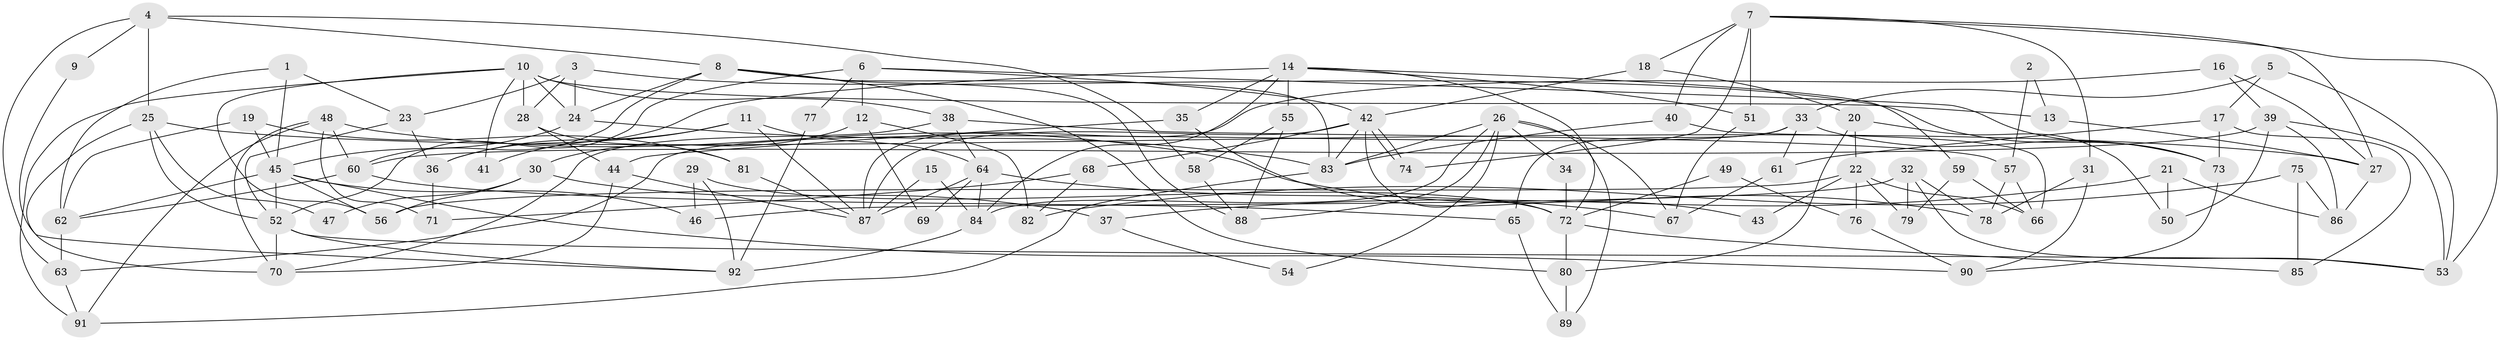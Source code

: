 // Generated by graph-tools (version 1.1) at 2025/35/03/09/25 02:35:57]
// undirected, 92 vertices, 184 edges
graph export_dot {
graph [start="1"]
  node [color=gray90,style=filled];
  1;
  2;
  3;
  4;
  5;
  6;
  7;
  8;
  9;
  10;
  11;
  12;
  13;
  14;
  15;
  16;
  17;
  18;
  19;
  20;
  21;
  22;
  23;
  24;
  25;
  26;
  27;
  28;
  29;
  30;
  31;
  32;
  33;
  34;
  35;
  36;
  37;
  38;
  39;
  40;
  41;
  42;
  43;
  44;
  45;
  46;
  47;
  48;
  49;
  50;
  51;
  52;
  53;
  54;
  55;
  56;
  57;
  58;
  59;
  60;
  61;
  62;
  63;
  64;
  65;
  66;
  67;
  68;
  69;
  70;
  71;
  72;
  73;
  74;
  75;
  76;
  77;
  78;
  79;
  80;
  81;
  82;
  83;
  84;
  85;
  86;
  87;
  88;
  89;
  90;
  91;
  92;
  1 -- 62;
  1 -- 45;
  1 -- 23;
  2 -- 13;
  2 -- 57;
  3 -- 73;
  3 -- 23;
  3 -- 24;
  3 -- 28;
  4 -- 8;
  4 -- 63;
  4 -- 9;
  4 -- 25;
  4 -- 58;
  5 -- 53;
  5 -- 33;
  5 -- 17;
  6 -- 42;
  6 -- 52;
  6 -- 12;
  6 -- 73;
  6 -- 77;
  7 -- 53;
  7 -- 51;
  7 -- 18;
  7 -- 27;
  7 -- 31;
  7 -- 40;
  7 -- 74;
  8 -- 24;
  8 -- 88;
  8 -- 60;
  8 -- 80;
  8 -- 83;
  9 -- 92;
  10 -- 24;
  10 -- 28;
  10 -- 13;
  10 -- 38;
  10 -- 41;
  10 -- 56;
  10 -- 91;
  11 -- 87;
  11 -- 64;
  11 -- 36;
  11 -- 41;
  12 -- 82;
  12 -- 30;
  12 -- 69;
  13 -- 27;
  14 -- 36;
  14 -- 84;
  14 -- 35;
  14 -- 51;
  14 -- 55;
  14 -- 59;
  14 -- 72;
  15 -- 84;
  15 -- 87;
  16 -- 87;
  16 -- 27;
  16 -- 39;
  17 -- 73;
  17 -- 61;
  17 -- 85;
  18 -- 42;
  18 -- 20;
  19 -- 45;
  19 -- 62;
  19 -- 81;
  20 -- 80;
  20 -- 22;
  20 -- 50;
  21 -- 86;
  21 -- 50;
  21 -- 37;
  22 -- 56;
  22 -- 43;
  22 -- 66;
  22 -- 76;
  22 -- 79;
  23 -- 52;
  23 -- 36;
  24 -- 83;
  24 -- 45;
  25 -- 70;
  25 -- 27;
  25 -- 47;
  25 -- 52;
  26 -- 89;
  26 -- 83;
  26 -- 34;
  26 -- 54;
  26 -- 67;
  26 -- 84;
  26 -- 88;
  27 -- 86;
  28 -- 44;
  28 -- 81;
  29 -- 46;
  29 -- 72;
  29 -- 92;
  30 -- 56;
  30 -- 37;
  30 -- 47;
  31 -- 90;
  31 -- 78;
  32 -- 78;
  32 -- 79;
  32 -- 46;
  32 -- 53;
  33 -- 61;
  33 -- 63;
  33 -- 65;
  33 -- 73;
  34 -- 72;
  35 -- 44;
  35 -- 43;
  36 -- 71;
  37 -- 54;
  38 -- 64;
  38 -- 57;
  38 -- 70;
  39 -- 60;
  39 -- 50;
  39 -- 53;
  39 -- 86;
  40 -- 83;
  40 -- 66;
  42 -- 74;
  42 -- 74;
  42 -- 83;
  42 -- 68;
  42 -- 72;
  42 -- 87;
  44 -- 87;
  44 -- 70;
  45 -- 52;
  45 -- 46;
  45 -- 56;
  45 -- 62;
  45 -- 90;
  48 -- 78;
  48 -- 70;
  48 -- 60;
  48 -- 71;
  48 -- 91;
  49 -- 72;
  49 -- 76;
  51 -- 67;
  52 -- 53;
  52 -- 70;
  52 -- 92;
  55 -- 88;
  55 -- 58;
  57 -- 66;
  57 -- 78;
  58 -- 88;
  59 -- 66;
  59 -- 79;
  60 -- 62;
  60 -- 65;
  61 -- 67;
  62 -- 63;
  63 -- 91;
  64 -- 87;
  64 -- 84;
  64 -- 67;
  64 -- 69;
  65 -- 89;
  68 -- 71;
  68 -- 82;
  72 -- 80;
  72 -- 85;
  73 -- 90;
  75 -- 85;
  75 -- 86;
  75 -- 82;
  76 -- 90;
  77 -- 92;
  80 -- 89;
  81 -- 87;
  83 -- 91;
  84 -- 92;
}
